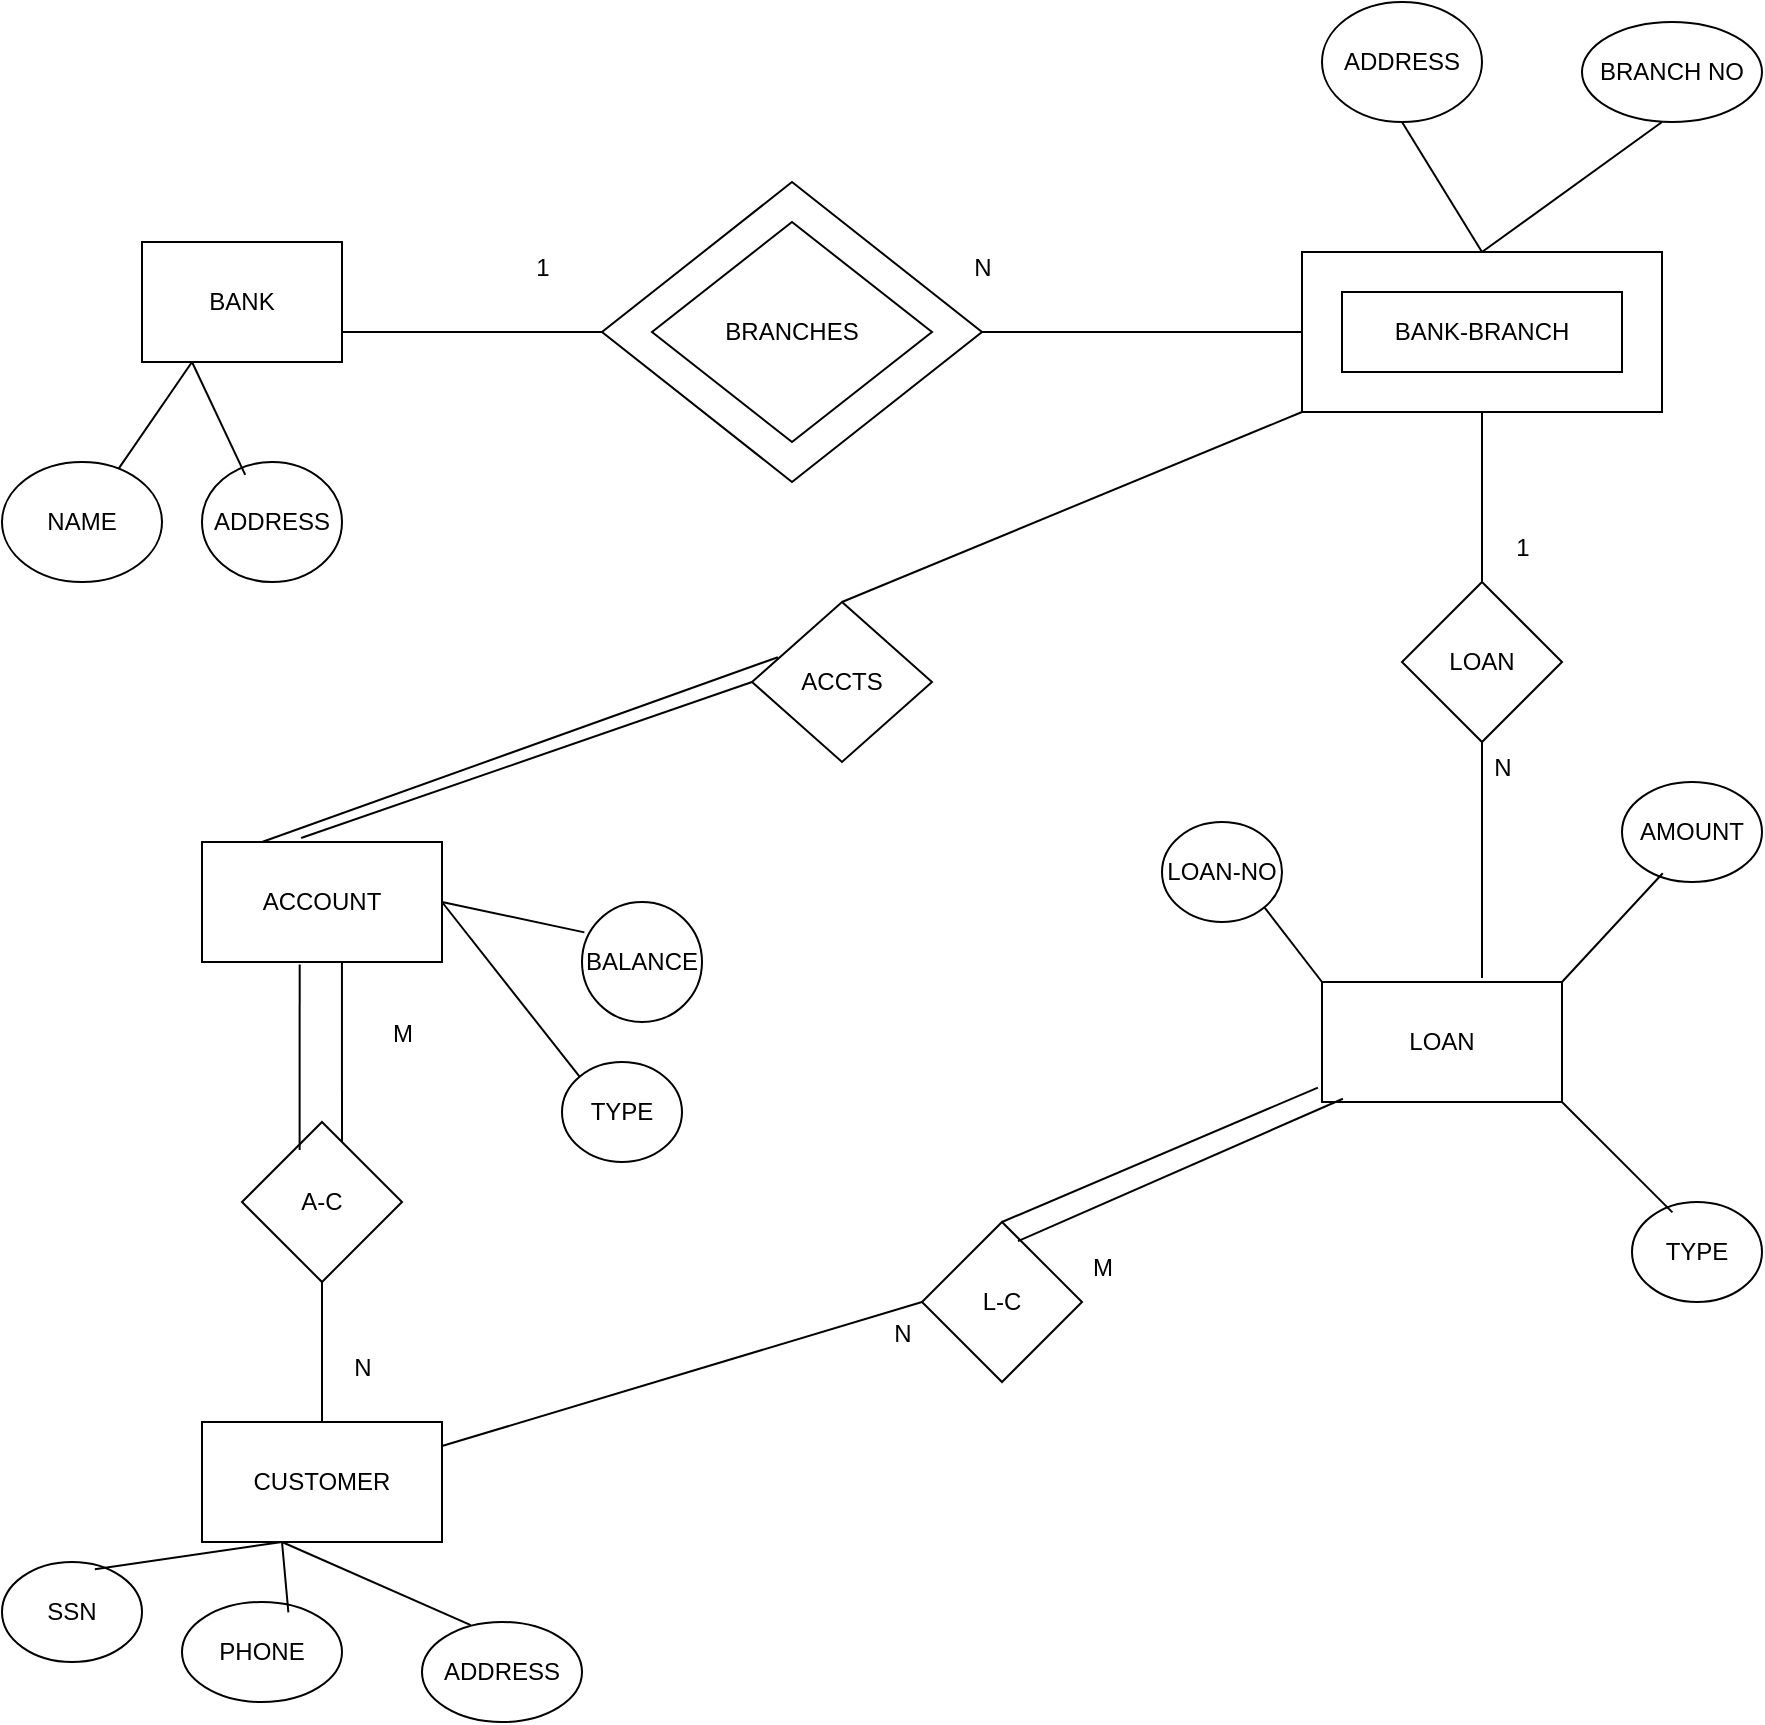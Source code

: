 <mxfile version="27.0.9">
  <diagram name="Page-1" id="fDENvGbbniez3z6zjXme">
    <mxGraphModel dx="1892" dy="626" grid="1" gridSize="10" guides="1" tooltips="1" connect="1" arrows="1" fold="1" page="1" pageScale="1" pageWidth="850" pageHeight="1100" math="0" shadow="0">
      <root>
        <mxCell id="0" />
        <mxCell id="1" parent="0" />
        <mxCell id="bCUqXBeM5nXGrRunBU-u-1" value="BANK" style="rounded=0;whiteSpace=wrap;html=1;" vertex="1" parent="1">
          <mxGeometry x="10" y="350" width="100" height="60" as="geometry" />
        </mxCell>
        <mxCell id="bCUqXBeM5nXGrRunBU-u-2" value="NAME" style="ellipse;whiteSpace=wrap;html=1;" vertex="1" parent="1">
          <mxGeometry x="-60" y="460" width="80" height="60" as="geometry" />
        </mxCell>
        <mxCell id="bCUqXBeM5nXGrRunBU-u-3" style="edgeStyle=orthogonalEdgeStyle;rounded=0;orthogonalLoop=1;jettySize=auto;html=1;exitX=0.5;exitY=1;exitDx=0;exitDy=0;" edge="1" parent="1" source="bCUqXBeM5nXGrRunBU-u-2" target="bCUqXBeM5nXGrRunBU-u-2">
          <mxGeometry relative="1" as="geometry" />
        </mxCell>
        <mxCell id="bCUqXBeM5nXGrRunBU-u-4" value="ADDRESS" style="ellipse;whiteSpace=wrap;html=1;" vertex="1" parent="1">
          <mxGeometry x="40" y="460" width="70" height="60" as="geometry" />
        </mxCell>
        <mxCell id="bCUqXBeM5nXGrRunBU-u-5" value="" style="endArrow=none;html=1;rounded=0;entryX=0.25;entryY=1;entryDx=0;entryDy=0;" edge="1" parent="1" source="bCUqXBeM5nXGrRunBU-u-2" target="bCUqXBeM5nXGrRunBU-u-1">
          <mxGeometry width="50" height="50" relative="1" as="geometry">
            <mxPoint x="390" y="650" as="sourcePoint" />
            <mxPoint x="440" y="600" as="targetPoint" />
          </mxGeometry>
        </mxCell>
        <mxCell id="bCUqXBeM5nXGrRunBU-u-6" value="" style="endArrow=none;html=1;rounded=0;entryX=0.25;entryY=1;entryDx=0;entryDy=0;exitX=0.309;exitY=0.107;exitDx=0;exitDy=0;exitPerimeter=0;" edge="1" parent="1" source="bCUqXBeM5nXGrRunBU-u-4" target="bCUqXBeM5nXGrRunBU-u-1">
          <mxGeometry width="50" height="50" relative="1" as="geometry">
            <mxPoint x="390" y="650" as="sourcePoint" />
            <mxPoint x="440" y="600" as="targetPoint" />
          </mxGeometry>
        </mxCell>
        <mxCell id="bCUqXBeM5nXGrRunBU-u-7" value="" style="rhombus;whiteSpace=wrap;html=1;" vertex="1" parent="1">
          <mxGeometry x="240" y="320" width="190" height="150" as="geometry" />
        </mxCell>
        <mxCell id="bCUqXBeM5nXGrRunBU-u-8" value="BRANCHES" style="rhombus;whiteSpace=wrap;html=1;" vertex="1" parent="1">
          <mxGeometry x="265" y="340" width="140" height="110" as="geometry" />
        </mxCell>
        <mxCell id="bCUqXBeM5nXGrRunBU-u-10" value="" style="endArrow=none;html=1;rounded=0;exitX=0;exitY=0.5;exitDx=0;exitDy=0;entryX=1;entryY=0.75;entryDx=0;entryDy=0;" edge="1" parent="1" source="bCUqXBeM5nXGrRunBU-u-7" target="bCUqXBeM5nXGrRunBU-u-1">
          <mxGeometry width="50" height="50" relative="1" as="geometry">
            <mxPoint x="390" y="650" as="sourcePoint" />
            <mxPoint x="120" y="390" as="targetPoint" />
          </mxGeometry>
        </mxCell>
        <mxCell id="bCUqXBeM5nXGrRunBU-u-11" value="" style="rounded=0;whiteSpace=wrap;html=1;" vertex="1" parent="1">
          <mxGeometry x="590" y="355" width="180" height="80" as="geometry" />
        </mxCell>
        <mxCell id="bCUqXBeM5nXGrRunBU-u-12" value="BANK-BRANCH" style="rounded=0;whiteSpace=wrap;html=1;" vertex="1" parent="1">
          <mxGeometry x="610" y="375" width="140" height="40" as="geometry" />
        </mxCell>
        <mxCell id="bCUqXBeM5nXGrRunBU-u-14" style="edgeStyle=orthogonalEdgeStyle;rounded=0;orthogonalLoop=1;jettySize=auto;html=1;exitX=0.5;exitY=1;exitDx=0;exitDy=0;" edge="1" parent="1" source="bCUqXBeM5nXGrRunBU-u-11" target="bCUqXBeM5nXGrRunBU-u-11">
          <mxGeometry relative="1" as="geometry" />
        </mxCell>
        <mxCell id="bCUqXBeM5nXGrRunBU-u-15" value="" style="endArrow=none;html=1;rounded=0;entryX=0;entryY=0.5;entryDx=0;entryDy=0;exitX=1;exitY=0.5;exitDx=0;exitDy=0;" edge="1" parent="1" source="bCUqXBeM5nXGrRunBU-u-7" target="bCUqXBeM5nXGrRunBU-u-11">
          <mxGeometry width="50" height="50" relative="1" as="geometry">
            <mxPoint x="390" y="650" as="sourcePoint" />
            <mxPoint x="440" y="600" as="targetPoint" />
          </mxGeometry>
        </mxCell>
        <mxCell id="bCUqXBeM5nXGrRunBU-u-16" value="ADDRESS" style="ellipse;whiteSpace=wrap;html=1;" vertex="1" parent="1">
          <mxGeometry x="600" y="230" width="80" height="60" as="geometry" />
        </mxCell>
        <mxCell id="bCUqXBeM5nXGrRunBU-u-17" value="BRANCH NO" style="ellipse;whiteSpace=wrap;html=1;" vertex="1" parent="1">
          <mxGeometry x="730" y="240" width="90" height="50" as="geometry" />
        </mxCell>
        <mxCell id="bCUqXBeM5nXGrRunBU-u-18" style="edgeStyle=orthogonalEdgeStyle;rounded=0;orthogonalLoop=1;jettySize=auto;html=1;exitX=0.5;exitY=1;exitDx=0;exitDy=0;" edge="1" parent="1" source="bCUqXBeM5nXGrRunBU-u-16" target="bCUqXBeM5nXGrRunBU-u-16">
          <mxGeometry relative="1" as="geometry" />
        </mxCell>
        <mxCell id="bCUqXBeM5nXGrRunBU-u-20" value="" style="endArrow=none;html=1;rounded=0;exitX=0.5;exitY=0;exitDx=0;exitDy=0;" edge="1" parent="1" source="bCUqXBeM5nXGrRunBU-u-11">
          <mxGeometry width="50" height="50" relative="1" as="geometry">
            <mxPoint x="570" y="450" as="sourcePoint" />
            <mxPoint x="640" y="290" as="targetPoint" />
          </mxGeometry>
        </mxCell>
        <mxCell id="bCUqXBeM5nXGrRunBU-u-21" value="" style="endArrow=none;html=1;rounded=0;exitX=0.5;exitY=0;exitDx=0;exitDy=0;" edge="1" parent="1" source="bCUqXBeM5nXGrRunBU-u-11">
          <mxGeometry width="50" height="50" relative="1" as="geometry">
            <mxPoint x="570" y="450" as="sourcePoint" />
            <mxPoint x="770" y="290" as="targetPoint" />
          </mxGeometry>
        </mxCell>
        <mxCell id="bCUqXBeM5nXGrRunBU-u-22" value="ACCTS" style="rhombus;whiteSpace=wrap;html=1;" vertex="1" parent="1">
          <mxGeometry x="315" y="530" width="90" height="80" as="geometry" />
        </mxCell>
        <mxCell id="bCUqXBeM5nXGrRunBU-u-23" value="" style="endArrow=none;html=1;rounded=0;exitX=0.5;exitY=0;exitDx=0;exitDy=0;entryX=0;entryY=1;entryDx=0;entryDy=0;" edge="1" parent="1" source="bCUqXBeM5nXGrRunBU-u-22" target="bCUqXBeM5nXGrRunBU-u-11">
          <mxGeometry width="50" height="50" relative="1" as="geometry">
            <mxPoint x="390" y="550" as="sourcePoint" />
            <mxPoint x="440" y="500" as="targetPoint" />
          </mxGeometry>
        </mxCell>
        <mxCell id="bCUqXBeM5nXGrRunBU-u-24" value="ACCOUNT" style="rounded=0;whiteSpace=wrap;html=1;" vertex="1" parent="1">
          <mxGeometry x="40" y="650" width="120" height="60" as="geometry" />
        </mxCell>
        <mxCell id="bCUqXBeM5nXGrRunBU-u-25" value="" style="endArrow=none;html=1;rounded=0;exitX=0.413;exitY=-0.033;exitDx=0;exitDy=0;exitPerimeter=0;entryX=0;entryY=0.5;entryDx=0;entryDy=0;" edge="1" parent="1" source="bCUqXBeM5nXGrRunBU-u-24" target="bCUqXBeM5nXGrRunBU-u-22">
          <mxGeometry width="50" height="50" relative="1" as="geometry">
            <mxPoint x="390" y="550" as="sourcePoint" />
            <mxPoint x="440" y="500" as="targetPoint" />
          </mxGeometry>
        </mxCell>
        <mxCell id="bCUqXBeM5nXGrRunBU-u-26" value="" style="endArrow=none;html=1;rounded=0;exitX=0.25;exitY=0;exitDx=0;exitDy=0;entryX=0.144;entryY=0.345;entryDx=0;entryDy=0;entryPerimeter=0;" edge="1" parent="1" source="bCUqXBeM5nXGrRunBU-u-24" target="bCUqXBeM5nXGrRunBU-u-22">
          <mxGeometry width="50" height="50" relative="1" as="geometry">
            <mxPoint x="390" y="550" as="sourcePoint" />
            <mxPoint x="440" y="500" as="targetPoint" />
          </mxGeometry>
        </mxCell>
        <mxCell id="bCUqXBeM5nXGrRunBU-u-27" value="A-C" style="rhombus;whiteSpace=wrap;html=1;" vertex="1" parent="1">
          <mxGeometry x="60" y="790" width="80" height="80" as="geometry" />
        </mxCell>
        <mxCell id="bCUqXBeM5nXGrRunBU-u-28" value="" style="endArrow=none;html=1;rounded=0;exitX=0.625;exitY=0.125;exitDx=0;exitDy=0;exitPerimeter=0;entryX=0.583;entryY=1;entryDx=0;entryDy=0;entryPerimeter=0;" edge="1" parent="1" source="bCUqXBeM5nXGrRunBU-u-27" target="bCUqXBeM5nXGrRunBU-u-24">
          <mxGeometry width="50" height="50" relative="1" as="geometry">
            <mxPoint x="390" y="750" as="sourcePoint" />
            <mxPoint x="110" y="720" as="targetPoint" />
          </mxGeometry>
        </mxCell>
        <mxCell id="bCUqXBeM5nXGrRunBU-u-29" value="" style="endArrow=none;html=1;rounded=0;entryX=0.407;entryY=1.02;entryDx=0;entryDy=0;entryPerimeter=0;exitX=0.36;exitY=0.175;exitDx=0;exitDy=0;exitPerimeter=0;" edge="1" parent="1" source="bCUqXBeM5nXGrRunBU-u-27" target="bCUqXBeM5nXGrRunBU-u-24">
          <mxGeometry width="50" height="50" relative="1" as="geometry">
            <mxPoint x="90" y="790" as="sourcePoint" />
            <mxPoint x="440" y="700" as="targetPoint" />
          </mxGeometry>
        </mxCell>
        <mxCell id="bCUqXBeM5nXGrRunBU-u-30" value="BALANCE" style="ellipse;whiteSpace=wrap;html=1;" vertex="1" parent="1">
          <mxGeometry x="230" y="680" width="60" height="60" as="geometry" />
        </mxCell>
        <mxCell id="bCUqXBeM5nXGrRunBU-u-31" value="TYPE" style="ellipse;whiteSpace=wrap;html=1;" vertex="1" parent="1">
          <mxGeometry x="220" y="760" width="60" height="50" as="geometry" />
        </mxCell>
        <mxCell id="bCUqXBeM5nXGrRunBU-u-32" value="" style="endArrow=none;html=1;rounded=0;exitX=0.5;exitY=1;exitDx=0;exitDy=0;" edge="1" parent="1" source="bCUqXBeM5nXGrRunBU-u-27">
          <mxGeometry width="50" height="50" relative="1" as="geometry">
            <mxPoint x="120" y="880" as="sourcePoint" />
            <mxPoint x="100" y="940" as="targetPoint" />
          </mxGeometry>
        </mxCell>
        <mxCell id="bCUqXBeM5nXGrRunBU-u-33" value="CUSTOMER" style="rounded=0;whiteSpace=wrap;html=1;" vertex="1" parent="1">
          <mxGeometry x="40" y="940" width="120" height="60" as="geometry" />
        </mxCell>
        <mxCell id="bCUqXBeM5nXGrRunBU-u-34" value="SSN" style="ellipse;whiteSpace=wrap;html=1;" vertex="1" parent="1">
          <mxGeometry x="-60" y="1010" width="70" height="50" as="geometry" />
        </mxCell>
        <mxCell id="bCUqXBeM5nXGrRunBU-u-35" value="PHONE" style="ellipse;whiteSpace=wrap;html=1;" vertex="1" parent="1">
          <mxGeometry x="30" y="1030" width="80" height="50" as="geometry" />
        </mxCell>
        <mxCell id="bCUqXBeM5nXGrRunBU-u-36" value="ADDRESS" style="ellipse;whiteSpace=wrap;html=1;" vertex="1" parent="1">
          <mxGeometry x="150" y="1040" width="80" height="50" as="geometry" />
        </mxCell>
        <mxCell id="bCUqXBeM5nXGrRunBU-u-37" value="" style="endArrow=none;html=1;rounded=0;exitX=0.663;exitY=0.072;exitDx=0;exitDy=0;exitPerimeter=0;" edge="1" parent="1" source="bCUqXBeM5nXGrRunBU-u-34">
          <mxGeometry width="50" height="50" relative="1" as="geometry">
            <mxPoint x="390" y="950" as="sourcePoint" />
            <mxPoint x="80" y="1000" as="targetPoint" />
          </mxGeometry>
        </mxCell>
        <mxCell id="bCUqXBeM5nXGrRunBU-u-38" value="" style="endArrow=none;html=1;rounded=0;entryX=0.665;entryY=0.104;entryDx=0;entryDy=0;entryPerimeter=0;" edge="1" parent="1" target="bCUqXBeM5nXGrRunBU-u-35">
          <mxGeometry width="50" height="50" relative="1" as="geometry">
            <mxPoint x="80" y="1000" as="sourcePoint" />
            <mxPoint x="440" y="900" as="targetPoint" />
          </mxGeometry>
        </mxCell>
        <mxCell id="bCUqXBeM5nXGrRunBU-u-39" value="" style="endArrow=none;html=1;rounded=0;entryX=0.305;entryY=0.032;entryDx=0;entryDy=0;entryPerimeter=0;" edge="1" parent="1" target="bCUqXBeM5nXGrRunBU-u-36">
          <mxGeometry width="50" height="50" relative="1" as="geometry">
            <mxPoint x="80" y="1000" as="sourcePoint" />
            <mxPoint x="440" y="900" as="targetPoint" />
          </mxGeometry>
        </mxCell>
        <mxCell id="bCUqXBeM5nXGrRunBU-u-40" value="" style="endArrow=none;html=1;rounded=0;exitX=1;exitY=0.5;exitDx=0;exitDy=0;entryX=0.02;entryY=0.253;entryDx=0;entryDy=0;entryPerimeter=0;" edge="1" parent="1" source="bCUqXBeM5nXGrRunBU-u-24" target="bCUqXBeM5nXGrRunBU-u-30">
          <mxGeometry width="50" height="50" relative="1" as="geometry">
            <mxPoint x="390" y="650" as="sourcePoint" />
            <mxPoint x="440" y="600" as="targetPoint" />
          </mxGeometry>
        </mxCell>
        <mxCell id="bCUqXBeM5nXGrRunBU-u-41" value="" style="endArrow=none;html=1;rounded=0;entryX=0;entryY=0;entryDx=0;entryDy=0;" edge="1" parent="1" target="bCUqXBeM5nXGrRunBU-u-31">
          <mxGeometry width="50" height="50" relative="1" as="geometry">
            <mxPoint x="160" y="680" as="sourcePoint" />
            <mxPoint x="440" y="600" as="targetPoint" />
          </mxGeometry>
        </mxCell>
        <mxCell id="bCUqXBeM5nXGrRunBU-u-42" value="L-C" style="rhombus;whiteSpace=wrap;html=1;" vertex="1" parent="1">
          <mxGeometry x="400" y="840" width="80" height="80" as="geometry" />
        </mxCell>
        <mxCell id="bCUqXBeM5nXGrRunBU-u-43" value="" style="endArrow=none;html=1;rounded=0;entryX=0;entryY=0.5;entryDx=0;entryDy=0;" edge="1" parent="1" source="bCUqXBeM5nXGrRunBU-u-33" target="bCUqXBeM5nXGrRunBU-u-42">
          <mxGeometry width="50" height="50" relative="1" as="geometry">
            <mxPoint x="390" y="950" as="sourcePoint" />
            <mxPoint x="440" y="900" as="targetPoint" />
          </mxGeometry>
        </mxCell>
        <mxCell id="bCUqXBeM5nXGrRunBU-u-45" value="LOAN" style="rounded=0;whiteSpace=wrap;html=1;" vertex="1" parent="1">
          <mxGeometry x="600" y="720" width="120" height="60" as="geometry" />
        </mxCell>
        <mxCell id="bCUqXBeM5nXGrRunBU-u-46" value="" style="endArrow=none;html=1;rounded=0;entryX=-0.017;entryY=0.88;entryDx=0;entryDy=0;entryPerimeter=0;exitX=0.5;exitY=0;exitDx=0;exitDy=0;" edge="1" parent="1" source="bCUqXBeM5nXGrRunBU-u-42" target="bCUqXBeM5nXGrRunBU-u-45">
          <mxGeometry width="50" height="50" relative="1" as="geometry">
            <mxPoint x="390" y="750" as="sourcePoint" />
            <mxPoint x="440" y="700" as="targetPoint" />
          </mxGeometry>
        </mxCell>
        <mxCell id="bCUqXBeM5nXGrRunBU-u-47" value="" style="endArrow=none;html=1;rounded=0;exitX=0.6;exitY=0.12;exitDx=0;exitDy=0;exitPerimeter=0;entryX=0.087;entryY=0.973;entryDx=0;entryDy=0;entryPerimeter=0;" edge="1" parent="1" source="bCUqXBeM5nXGrRunBU-u-42" target="bCUqXBeM5nXGrRunBU-u-45">
          <mxGeometry width="50" height="50" relative="1" as="geometry">
            <mxPoint x="390" y="750" as="sourcePoint" />
            <mxPoint x="570" y="722" as="targetPoint" />
          </mxGeometry>
        </mxCell>
        <mxCell id="bCUqXBeM5nXGrRunBU-u-48" value="LOAN" style="rhombus;whiteSpace=wrap;html=1;" vertex="1" parent="1">
          <mxGeometry x="640" y="520" width="80" height="80" as="geometry" />
        </mxCell>
        <mxCell id="bCUqXBeM5nXGrRunBU-u-49" value="" style="endArrow=none;html=1;rounded=0;exitX=0.5;exitY=0;exitDx=0;exitDy=0;" edge="1" parent="1" source="bCUqXBeM5nXGrRunBU-u-48">
          <mxGeometry width="50" height="50" relative="1" as="geometry">
            <mxPoint x="390" y="550" as="sourcePoint" />
            <mxPoint x="680" y="435" as="targetPoint" />
          </mxGeometry>
        </mxCell>
        <mxCell id="bCUqXBeM5nXGrRunBU-u-50" value="" style="endArrow=none;html=1;rounded=0;entryX=0.5;entryY=1;entryDx=0;entryDy=0;" edge="1" parent="1" target="bCUqXBeM5nXGrRunBU-u-48">
          <mxGeometry width="50" height="50" relative="1" as="geometry">
            <mxPoint x="680" y="718" as="sourcePoint" />
            <mxPoint x="440" y="600" as="targetPoint" />
          </mxGeometry>
        </mxCell>
        <mxCell id="bCUqXBeM5nXGrRunBU-u-51" value="LOAN-NO" style="ellipse;whiteSpace=wrap;html=1;" vertex="1" parent="1">
          <mxGeometry x="520" y="640" width="60" height="50" as="geometry" />
        </mxCell>
        <mxCell id="bCUqXBeM5nXGrRunBU-u-52" value="AMOUNT" style="ellipse;whiteSpace=wrap;html=1;" vertex="1" parent="1">
          <mxGeometry x="750" y="620" width="70" height="50" as="geometry" />
        </mxCell>
        <mxCell id="bCUqXBeM5nXGrRunBU-u-53" value="TYPE" style="ellipse;whiteSpace=wrap;html=1;" vertex="1" parent="1">
          <mxGeometry x="755" y="830" width="65" height="50" as="geometry" />
        </mxCell>
        <mxCell id="bCUqXBeM5nXGrRunBU-u-54" value="" style="endArrow=none;html=1;rounded=0;entryX=0.291;entryY=0.912;entryDx=0;entryDy=0;entryPerimeter=0;exitX=1;exitY=0;exitDx=0;exitDy=0;" edge="1" parent="1" source="bCUqXBeM5nXGrRunBU-u-45" target="bCUqXBeM5nXGrRunBU-u-52">
          <mxGeometry width="50" height="50" relative="1" as="geometry">
            <mxPoint x="390" y="650" as="sourcePoint" />
            <mxPoint x="440" y="600" as="targetPoint" />
          </mxGeometry>
        </mxCell>
        <mxCell id="bCUqXBeM5nXGrRunBU-u-55" value="" style="endArrow=none;html=1;rounded=0;entryX=1;entryY=1;entryDx=0;entryDy=0;exitX=0;exitY=0;exitDx=0;exitDy=0;" edge="1" parent="1" source="bCUqXBeM5nXGrRunBU-u-45" target="bCUqXBeM5nXGrRunBU-u-51">
          <mxGeometry width="50" height="50" relative="1" as="geometry">
            <mxPoint x="390" y="650" as="sourcePoint" />
            <mxPoint x="440" y="600" as="targetPoint" />
          </mxGeometry>
        </mxCell>
        <mxCell id="bCUqXBeM5nXGrRunBU-u-56" value="" style="endArrow=none;html=1;rounded=0;entryX=0.311;entryY=0.104;entryDx=0;entryDy=0;entryPerimeter=0;exitX=1;exitY=1;exitDx=0;exitDy=0;" edge="1" parent="1" source="bCUqXBeM5nXGrRunBU-u-45" target="bCUqXBeM5nXGrRunBU-u-53">
          <mxGeometry width="50" height="50" relative="1" as="geometry">
            <mxPoint x="390" y="850" as="sourcePoint" />
            <mxPoint x="440" y="800" as="targetPoint" />
          </mxGeometry>
        </mxCell>
        <mxCell id="bCUqXBeM5nXGrRunBU-u-57" value="1" style="text;html=1;align=center;verticalAlign=middle;resizable=0;points=[];autosize=1;strokeColor=none;fillColor=none;" vertex="1" parent="1">
          <mxGeometry x="195" y="348" width="30" height="30" as="geometry" />
        </mxCell>
        <mxCell id="bCUqXBeM5nXGrRunBU-u-58" value="N" style="text;html=1;align=center;verticalAlign=middle;resizable=0;points=[];autosize=1;strokeColor=none;fillColor=none;" vertex="1" parent="1">
          <mxGeometry x="415" y="348" width="30" height="30" as="geometry" />
        </mxCell>
        <mxCell id="bCUqXBeM5nXGrRunBU-u-59" value="1" style="text;html=1;align=center;verticalAlign=middle;resizable=0;points=[];autosize=1;strokeColor=none;fillColor=none;" vertex="1" parent="1">
          <mxGeometry x="685" y="488" width="30" height="30" as="geometry" />
        </mxCell>
        <mxCell id="bCUqXBeM5nXGrRunBU-u-60" value="N" style="text;html=1;align=center;verticalAlign=middle;resizable=0;points=[];autosize=1;strokeColor=none;fillColor=none;" vertex="1" parent="1">
          <mxGeometry x="675" y="598" width="30" height="30" as="geometry" />
        </mxCell>
        <mxCell id="bCUqXBeM5nXGrRunBU-u-61" value="M" style="text;html=1;align=center;verticalAlign=middle;resizable=0;points=[];autosize=1;strokeColor=none;fillColor=none;" vertex="1" parent="1">
          <mxGeometry x="475" y="848" width="30" height="30" as="geometry" />
        </mxCell>
        <mxCell id="bCUqXBeM5nXGrRunBU-u-62" value="N&lt;div&gt;&lt;br&gt;&lt;/div&gt;" style="text;html=1;align=center;verticalAlign=middle;resizable=0;points=[];autosize=1;strokeColor=none;fillColor=none;" vertex="1" parent="1">
          <mxGeometry x="375" y="883" width="30" height="40" as="geometry" />
        </mxCell>
        <mxCell id="bCUqXBeM5nXGrRunBU-u-63" value="N" style="text;html=1;align=center;verticalAlign=middle;resizable=0;points=[];autosize=1;strokeColor=none;fillColor=none;" vertex="1" parent="1">
          <mxGeometry x="105" y="898" width="30" height="30" as="geometry" />
        </mxCell>
        <mxCell id="bCUqXBeM5nXGrRunBU-u-64" value="M&lt;div&gt;&lt;br&gt;&lt;/div&gt;" style="text;html=1;align=center;verticalAlign=middle;resizable=0;points=[];autosize=1;strokeColor=none;fillColor=none;" vertex="1" parent="1">
          <mxGeometry x="125" y="733" width="30" height="40" as="geometry" />
        </mxCell>
      </root>
    </mxGraphModel>
  </diagram>
</mxfile>
